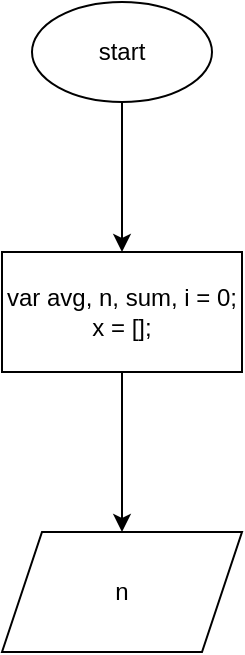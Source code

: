 <mxfile version="20.7.4" type="github">
  <diagram id="KMa3qKYrj25J3nzpvQLY" name="Page-1">
    <mxGraphModel dx="516" dy="319" grid="1" gridSize="10" guides="1" tooltips="1" connect="1" arrows="1" fold="1" page="1" pageScale="1" pageWidth="850" pageHeight="1100" math="0" shadow="0">
      <root>
        <mxCell id="0" />
        <mxCell id="1" parent="0" />
        <mxCell id="N93MeVnp6EDyMdLJbOfk-3" value="" style="edgeStyle=orthogonalEdgeStyle;rounded=0;orthogonalLoop=1;jettySize=auto;html=1;fontSize=12;" edge="1" parent="1" source="N93MeVnp6EDyMdLJbOfk-1" target="N93MeVnp6EDyMdLJbOfk-2">
          <mxGeometry relative="1" as="geometry" />
        </mxCell>
        <mxCell id="N93MeVnp6EDyMdLJbOfk-1" value="&lt;font style=&quot;font-size: 12px;&quot;&gt;start&lt;/font&gt;" style="ellipse;whiteSpace=wrap;html=1;" vertex="1" parent="1">
          <mxGeometry x="380" y="10" width="90" height="50" as="geometry" />
        </mxCell>
        <mxCell id="N93MeVnp6EDyMdLJbOfk-5" value="" style="edgeStyle=orthogonalEdgeStyle;rounded=0;orthogonalLoop=1;jettySize=auto;html=1;fontSize=12;" edge="1" parent="1" source="N93MeVnp6EDyMdLJbOfk-2" target="N93MeVnp6EDyMdLJbOfk-4">
          <mxGeometry relative="1" as="geometry" />
        </mxCell>
        <mxCell id="N93MeVnp6EDyMdLJbOfk-2" value="var avg, n, sum, i = 0;&lt;br&gt;x = [];" style="whiteSpace=wrap;html=1;" vertex="1" parent="1">
          <mxGeometry x="365" y="135" width="120" height="60" as="geometry" />
        </mxCell>
        <mxCell id="N93MeVnp6EDyMdLJbOfk-4" value="n" style="shape=parallelogram;perimeter=parallelogramPerimeter;whiteSpace=wrap;html=1;fixedSize=1;" vertex="1" parent="1">
          <mxGeometry x="365" y="275" width="120" height="60" as="geometry" />
        </mxCell>
      </root>
    </mxGraphModel>
  </diagram>
</mxfile>
